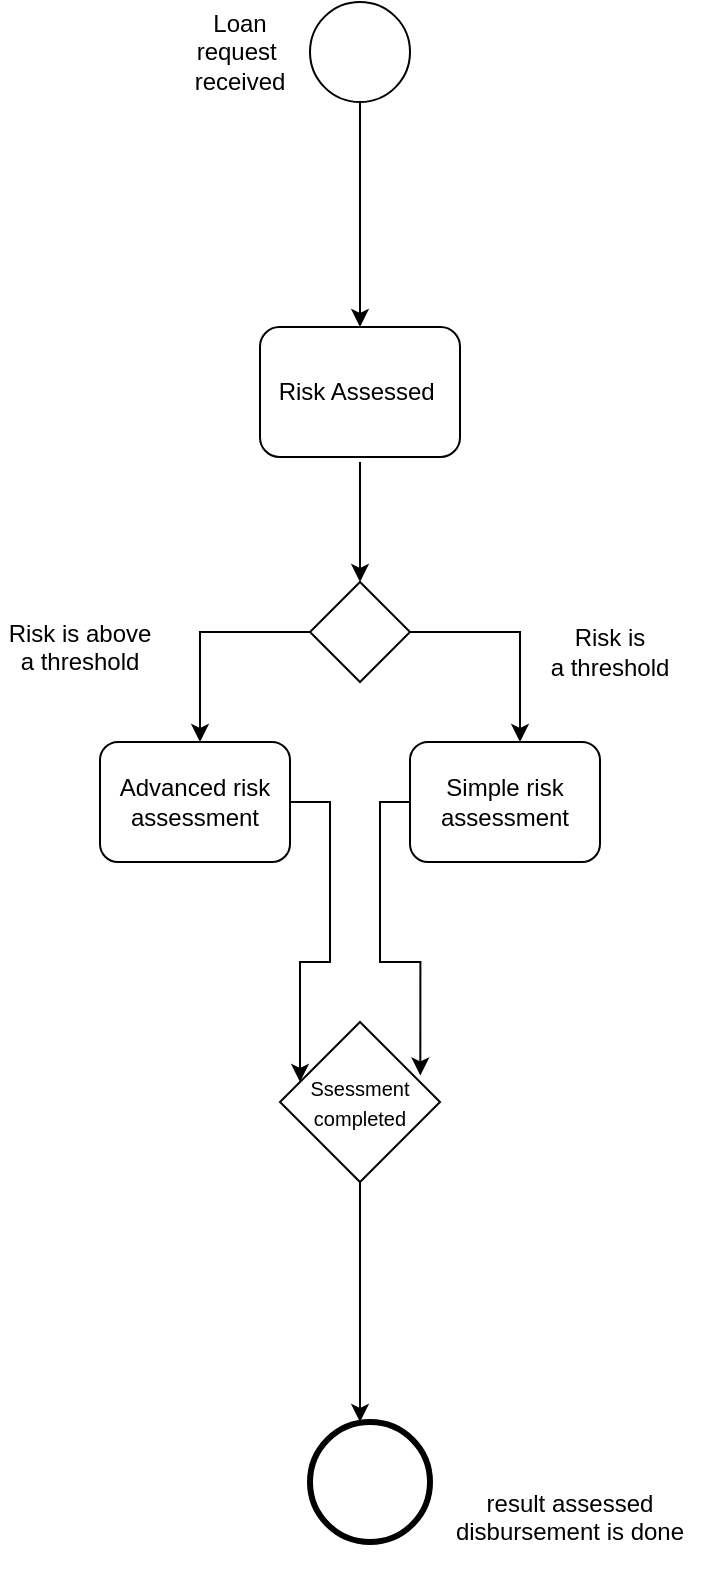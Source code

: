 <mxfile version="15.2.9" type="github"><diagram id="EyjbeHaM-NbHkqQfB457" name="Page-1"><mxGraphModel dx="2076" dy="1042" grid="1" gridSize="10" guides="1" tooltips="1" connect="1" arrows="1" fold="1" page="1" pageScale="1" pageWidth="827" pageHeight="1169" math="0" shadow="0"><root><mxCell id="0"/><mxCell id="1" parent="0"/><mxCell id="1FtkxmZAY5BzVTcH6QyO-1" value="" style="ellipse;whiteSpace=wrap;html=1;aspect=fixed;strokeWidth=1;direction=south;" vertex="1" parent="1"><mxGeometry x="175" y="130" width="50" height="50" as="geometry"/></mxCell><mxCell id="1FtkxmZAY5BzVTcH6QyO-3" value="&lt;div&gt;Loan request&amp;nbsp;&lt;/div&gt;&lt;div&gt;received&lt;/div&gt;" style="text;html=1;strokeColor=none;fillColor=none;align=center;verticalAlign=middle;whiteSpace=wrap;rounded=0;" vertex="1" parent="1"><mxGeometry x="120" y="145" width="40" height="20" as="geometry"/></mxCell><mxCell id="1FtkxmZAY5BzVTcH6QyO-5" value="Risk Assessed&amp;nbsp;" style="rounded=1;whiteSpace=wrap;html=1;strokeWidth=1;" vertex="1" parent="1"><mxGeometry x="150" y="292.5" width="100" height="65" as="geometry"/></mxCell><mxCell id="1FtkxmZAY5BzVTcH6QyO-6" value="" style="endArrow=classic;html=1;" edge="1" parent="1"><mxGeometry width="50" height="50" relative="1" as="geometry"><mxPoint x="200" y="360" as="sourcePoint"/><mxPoint x="200" y="420" as="targetPoint"/><Array as="points"><mxPoint x="200" y="360"/></Array></mxGeometry></mxCell><mxCell id="1FtkxmZAY5BzVTcH6QyO-14" value="" style="edgeStyle=orthogonalEdgeStyle;rounded=0;orthogonalLoop=1;jettySize=auto;html=1;" edge="1" parent="1" source="1FtkxmZAY5BzVTcH6QyO-7"><mxGeometry relative="1" as="geometry"><mxPoint x="120" y="500" as="targetPoint"/><Array as="points"><mxPoint x="120" y="445"/></Array></mxGeometry></mxCell><mxCell id="1FtkxmZAY5BzVTcH6QyO-15" value="" style="edgeStyle=orthogonalEdgeStyle;rounded=0;orthogonalLoop=1;jettySize=auto;html=1;" edge="1" parent="1" source="1FtkxmZAY5BzVTcH6QyO-7"><mxGeometry relative="1" as="geometry"><mxPoint x="280" y="500" as="targetPoint"/><Array as="points"><mxPoint x="280" y="445"/><mxPoint x="280" y="500"/></Array></mxGeometry></mxCell><mxCell id="1FtkxmZAY5BzVTcH6QyO-7" value="" style="rhombus;whiteSpace=wrap;html=1;strokeWidth=1;" vertex="1" parent="1"><mxGeometry x="175" y="420" width="50" height="50" as="geometry"/></mxCell><mxCell id="1FtkxmZAY5BzVTcH6QyO-9" value="" style="endArrow=classic;html=1;exitX=1;exitY=0.5;exitDx=0;exitDy=0;" edge="1" parent="1" source="1FtkxmZAY5BzVTcH6QyO-1" target="1FtkxmZAY5BzVTcH6QyO-5"><mxGeometry width="50" height="50" relative="1" as="geometry"><mxPoint x="130" y="370" as="sourcePoint"/><mxPoint x="180" y="320" as="targetPoint"/></mxGeometry></mxCell><mxCell id="1FtkxmZAY5BzVTcH6QyO-12" value="&lt;div&gt;Risk is above a threshold&lt;/div&gt;&lt;div&gt;&lt;br&gt;&lt;/div&gt;" style="text;html=1;strokeColor=none;fillColor=none;align=center;verticalAlign=middle;whiteSpace=wrap;rounded=0;" vertex="1" parent="1"><mxGeometry x="20" y="450" width="80" height="20" as="geometry"/></mxCell><mxCell id="1FtkxmZAY5BzVTcH6QyO-13" value="Risk is &lt;br&gt;a threshold" style="text;html=1;strokeColor=none;fillColor=none;align=center;verticalAlign=middle;whiteSpace=wrap;rounded=0;" vertex="1" parent="1"><mxGeometry x="290" y="440" width="70" height="30" as="geometry"/></mxCell><mxCell id="1FtkxmZAY5BzVTcH6QyO-19" value="" style="edgeStyle=orthogonalEdgeStyle;rounded=0;orthogonalLoop=1;jettySize=auto;html=1;startArrow=none;" edge="1" parent="1" source="1FtkxmZAY5BzVTcH6QyO-16"><mxGeometry relative="1" as="geometry"><mxPoint x="170" y="670" as="targetPoint"/><Array as="points"><mxPoint x="185" y="530"/><mxPoint x="185" y="610"/><mxPoint x="170" y="610"/></Array></mxGeometry></mxCell><mxCell id="1FtkxmZAY5BzVTcH6QyO-16" value="Advanced risk&lt;br&gt;assessment" style="rounded=1;whiteSpace=wrap;html=1;strokeWidth=1;" vertex="1" parent="1"><mxGeometry x="70" y="500" width="95" height="60" as="geometry"/></mxCell><mxCell id="1FtkxmZAY5BzVTcH6QyO-21" value="" style="edgeStyle=orthogonalEdgeStyle;rounded=0;orthogonalLoop=1;jettySize=auto;html=1;entryX=0.877;entryY=0.334;entryDx=0;entryDy=0;entryPerimeter=0;" edge="1" parent="1" source="1FtkxmZAY5BzVTcH6QyO-17" target="1FtkxmZAY5BzVTcH6QyO-22"><mxGeometry relative="1" as="geometry"><mxPoint x="230" y="660" as="targetPoint"/><Array as="points"><mxPoint x="210" y="530"/><mxPoint x="210" y="610"/><mxPoint x="230" y="610"/></Array></mxGeometry></mxCell><mxCell id="1FtkxmZAY5BzVTcH6QyO-17" value="Simple risk&lt;br&gt;assessment" style="rounded=1;whiteSpace=wrap;html=1;strokeWidth=1;" vertex="1" parent="1"><mxGeometry x="225" y="500" width="95" height="60" as="geometry"/></mxCell><mxCell id="1FtkxmZAY5BzVTcH6QyO-26" value="" style="edgeStyle=orthogonalEdgeStyle;rounded=0;orthogonalLoop=1;jettySize=auto;html=1;" edge="1" parent="1" source="1FtkxmZAY5BzVTcH6QyO-22"><mxGeometry relative="1" as="geometry"><mxPoint x="200" y="840" as="targetPoint"/></mxGeometry></mxCell><mxCell id="1FtkxmZAY5BzVTcH6QyO-22" value="&lt;font style=&quot;font-size: 10px&quot;&gt;Ssessment&lt;br&gt;completed&lt;br&gt;&lt;/font&gt;" style="rhombus;whiteSpace=wrap;html=1;strokeWidth=1;" vertex="1" parent="1"><mxGeometry x="160" y="640" width="80" height="80" as="geometry"/></mxCell><mxCell id="1FtkxmZAY5BzVTcH6QyO-27" value="" style="ellipse;whiteSpace=wrap;html=1;aspect=fixed;strokeWidth=3;" vertex="1" parent="1"><mxGeometry x="175" y="840" width="60" height="60" as="geometry"/></mxCell><mxCell id="1FtkxmZAY5BzVTcH6QyO-29" value="&lt;div&gt;result assessed&lt;/div&gt;&lt;div&gt;disbursement is done&lt;/div&gt;&lt;div&gt;&lt;br&gt;&lt;/div&gt;" style="text;html=1;strokeColor=none;fillColor=none;align=center;verticalAlign=middle;whiteSpace=wrap;rounded=0;" vertex="1" parent="1"><mxGeometry x="240" y="890" width="130" height="10" as="geometry"/></mxCell></root></mxGraphModel></diagram></mxfile>